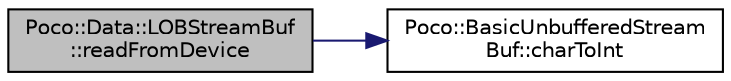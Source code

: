 digraph "Poco::Data::LOBStreamBuf::readFromDevice"
{
 // LATEX_PDF_SIZE
  edge [fontname="Helvetica",fontsize="10",labelfontname="Helvetica",labelfontsize="10"];
  node [fontname="Helvetica",fontsize="10",shape=record];
  rankdir="LR";
  Node1 [label="Poco::Data::LOBStreamBuf\l::readFromDevice",height=0.2,width=0.4,color="black", fillcolor="grey75", style="filled", fontcolor="black",tooltip=" "];
  Node1 -> Node2 [color="midnightblue",fontsize="10",style="solid"];
  Node2 [label="Poco::BasicUnbufferedStream\lBuf::charToInt",height=0.2,width=0.4,color="black", fillcolor="white", style="filled",URL="$classPoco_1_1BasicUnbufferedStreamBuf.html#a2071547aeb7e1813ec16232c3bc5abe4",tooltip=" "];
}
